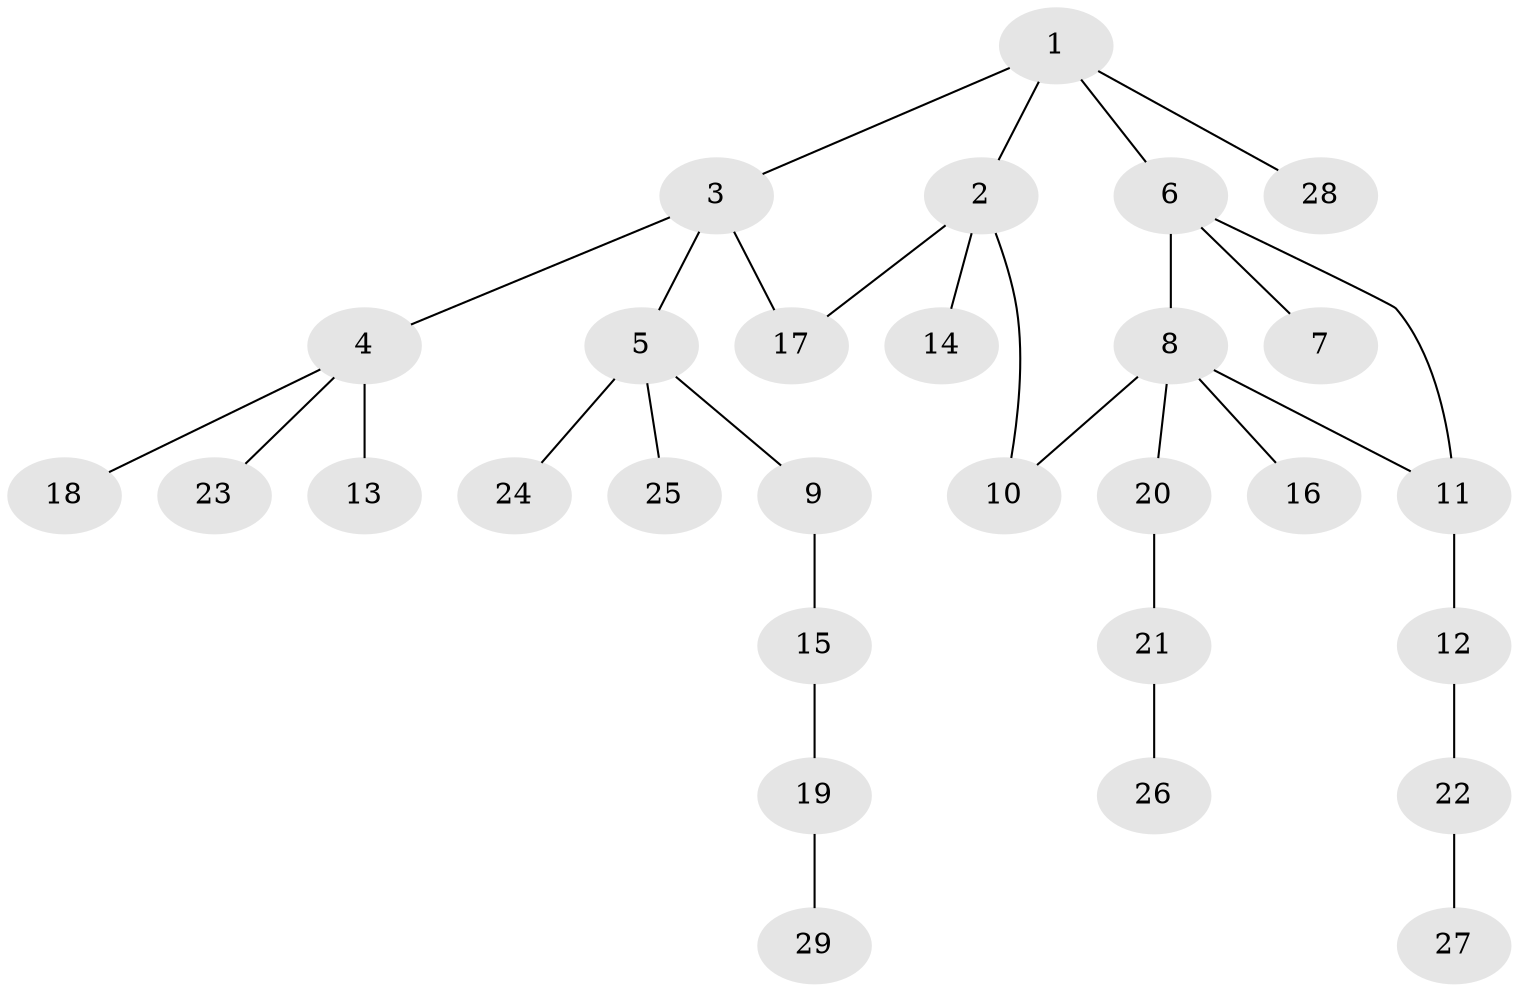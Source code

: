 // original degree distribution, {4: 0.03571428571428571, 5: 0.05357142857142857, 6: 0.017857142857142856, 3: 0.16071428571428573, 2: 0.3392857142857143, 1: 0.39285714285714285}
// Generated by graph-tools (version 1.1) at 2025/34/03/09/25 02:34:34]
// undirected, 29 vertices, 31 edges
graph export_dot {
graph [start="1"]
  node [color=gray90,style=filled];
  1;
  2;
  3;
  4;
  5;
  6;
  7;
  8;
  9;
  10;
  11;
  12;
  13;
  14;
  15;
  16;
  17;
  18;
  19;
  20;
  21;
  22;
  23;
  24;
  25;
  26;
  27;
  28;
  29;
  1 -- 2 [weight=1.0];
  1 -- 3 [weight=1.0];
  1 -- 6 [weight=1.0];
  1 -- 28 [weight=1.0];
  2 -- 10 [weight=1.0];
  2 -- 14 [weight=1.0];
  2 -- 17 [weight=1.0];
  3 -- 4 [weight=1.0];
  3 -- 5 [weight=1.0];
  3 -- 17 [weight=1.0];
  4 -- 13 [weight=2.0];
  4 -- 18 [weight=1.0];
  4 -- 23 [weight=1.0];
  5 -- 9 [weight=1.0];
  5 -- 24 [weight=1.0];
  5 -- 25 [weight=1.0];
  6 -- 7 [weight=1.0];
  6 -- 8 [weight=1.0];
  6 -- 11 [weight=1.0];
  8 -- 10 [weight=1.0];
  8 -- 11 [weight=1.0];
  8 -- 16 [weight=1.0];
  8 -- 20 [weight=1.0];
  9 -- 15 [weight=1.0];
  11 -- 12 [weight=1.0];
  12 -- 22 [weight=1.0];
  15 -- 19 [weight=1.0];
  19 -- 29 [weight=1.0];
  20 -- 21 [weight=1.0];
  21 -- 26 [weight=1.0];
  22 -- 27 [weight=2.0];
}
